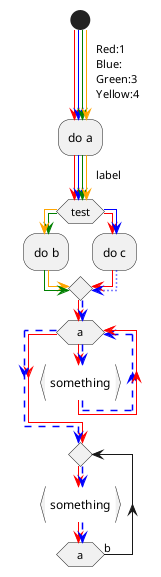 {
  "sha1": "pkc23c6o8cjxdtm3scx7jo8xv9ulfg0",
  "insertion": {
    "when": "2024-06-04T17:28:41.307Z",
    "user": "plantuml@gmail.com"
  }
}
@startuml
    skinparam colorArrowSeparationSpace 2
    start
    -[#red;#blue;#green;#orange]-> Red:1\nBlue:\nGreen:3\nYellow:4;
    :do a;
   -[#red;#blue;#green;#orange]-> label;    
    if (test) then
       -[#green;#orange]->
        :do b;
       -[#green;#orange]->        
    else
        -[#red;#blue]->
        :do c;
         -[#red;#blue,dotted]->
    endif
    -[#red;#blue,dashed]->
    while(a)
       -[#red;#blue,dashed]->
       :something}
       -[#red;#blue,dashed]->   
    endwhile
  
   -[#red;#blue,dashed]->

   repeat
        -[#red;#blue,dashed]->
       :something}
       -[#red;#blue,dashed]->
   repeat while(a)is(b)
@enduml
